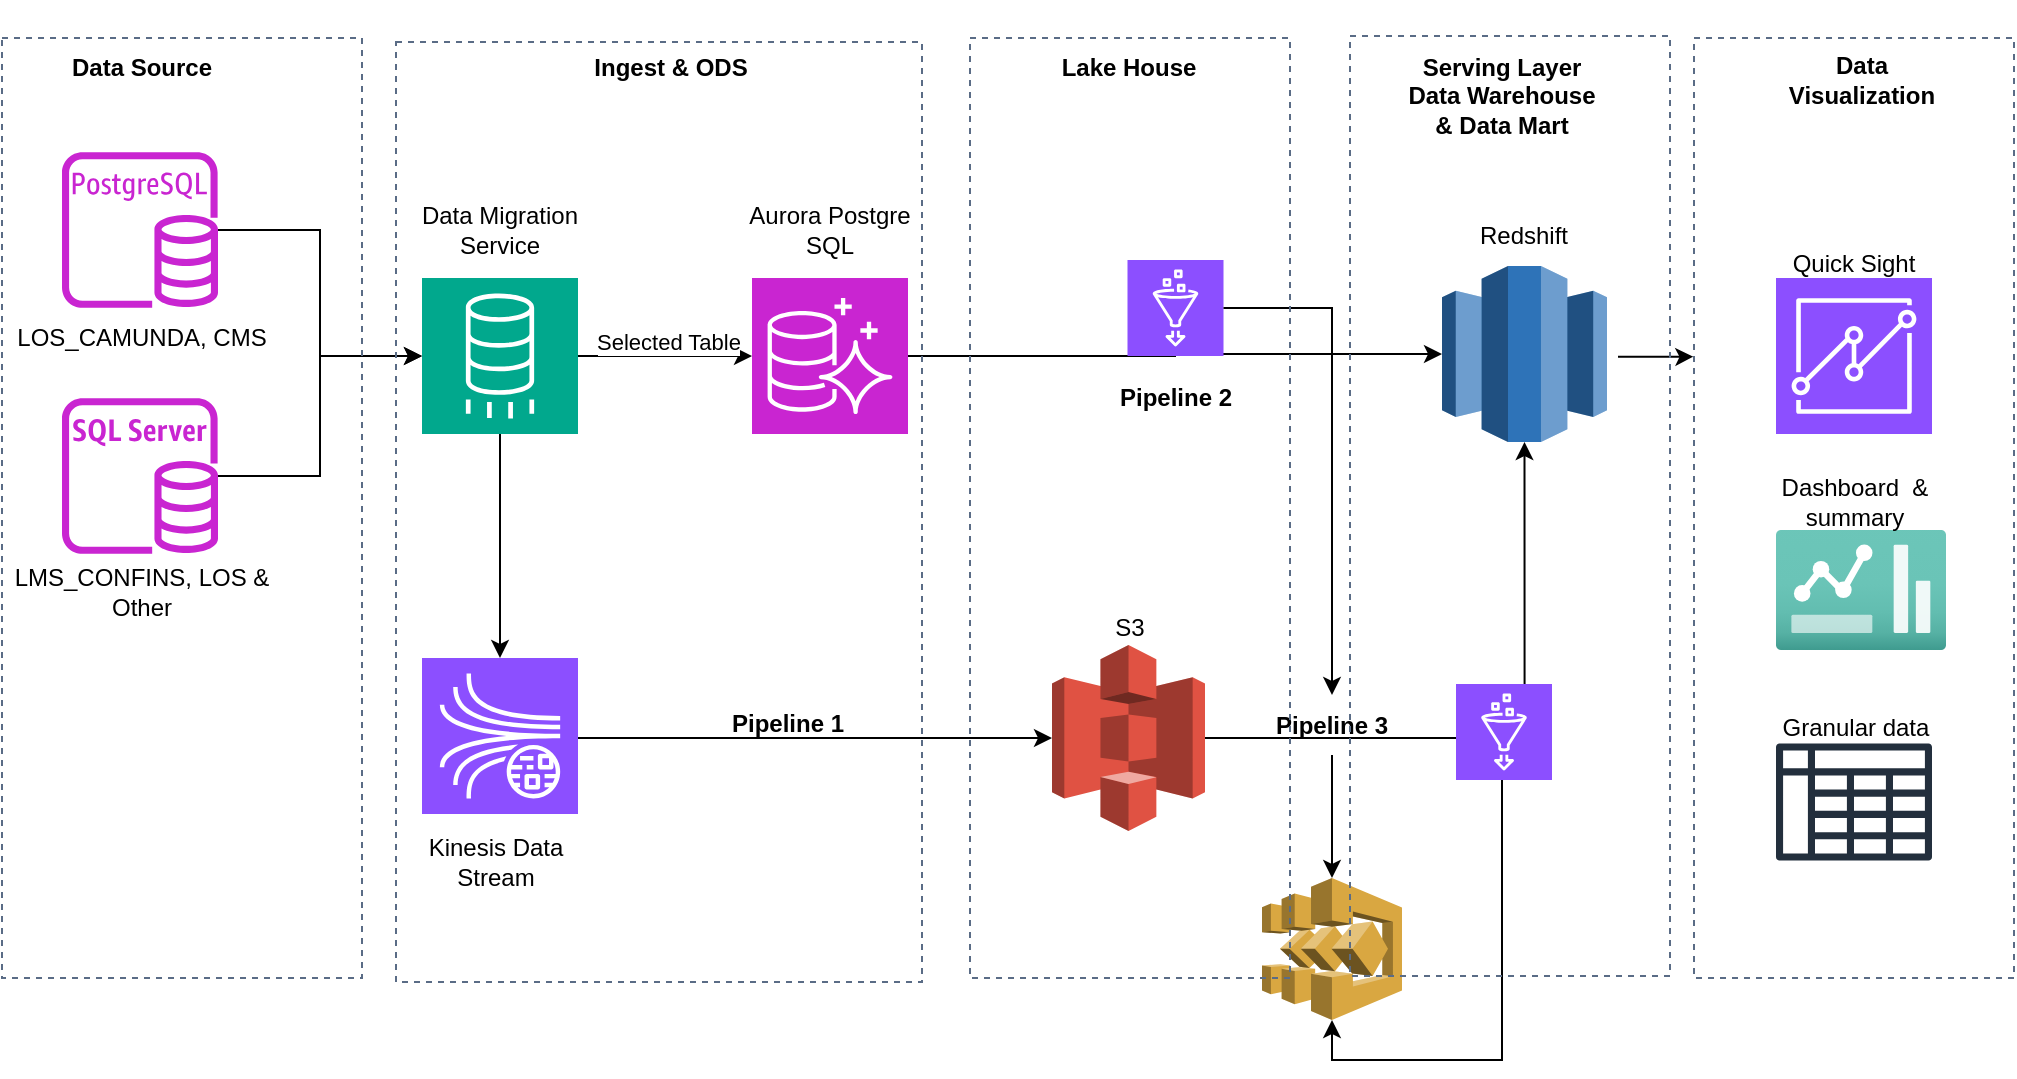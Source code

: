 <mxfile version="24.4.14" type="github">
  <diagram name="Page-1" id="mk2gpofAM5KhwrKzIhrE">
    <mxGraphModel dx="917" dy="788" grid="1" gridSize="10" guides="1" tooltips="1" connect="1" arrows="1" fold="1" page="1" pageScale="1" pageWidth="1400" pageHeight="850" math="0" shadow="0">
      <root>
        <mxCell id="0" />
        <mxCell id="1" parent="0" />
        <mxCell id="H4yflijEu1tVJ6YrY11g-3" value="&lt;b&gt;Data Source&lt;/b&gt;" style="text;html=1;align=center;verticalAlign=middle;whiteSpace=wrap;rounded=0;" parent="1" vertex="1">
          <mxGeometry x="40" y="60" width="80" height="30" as="geometry" />
        </mxCell>
        <mxCell id="H4yflijEu1tVJ6YrY11g-8" value="" style="edgeStyle=orthogonalEdgeStyle;rounded=0;orthogonalLoop=1;jettySize=auto;html=1;" parent="1" source="H4yflijEu1tVJ6YrY11g-4" target="H4yflijEu1tVJ6YrY11g-7" edge="1">
          <mxGeometry relative="1" as="geometry" />
        </mxCell>
        <mxCell id="H4yflijEu1tVJ6YrY11g-4" value="" style="sketch=0;outlineConnect=0;fontColor=#232F3E;gradientColor=none;fillColor=#C925D1;strokeColor=none;dashed=0;verticalLabelPosition=bottom;verticalAlign=top;align=center;html=1;fontSize=12;fontStyle=0;aspect=fixed;pointerEvents=1;shape=mxgraph.aws4.rds_postgresql_instance;" parent="1" vertex="1">
          <mxGeometry x="40" y="117" width="78" height="78" as="geometry" />
        </mxCell>
        <mxCell id="H4yflijEu1tVJ6YrY11g-9" value="" style="edgeStyle=orthogonalEdgeStyle;rounded=0;orthogonalLoop=1;jettySize=auto;html=1;" parent="1" source="H4yflijEu1tVJ6YrY11g-5" target="H4yflijEu1tVJ6YrY11g-7" edge="1">
          <mxGeometry relative="1" as="geometry" />
        </mxCell>
        <mxCell id="H4yflijEu1tVJ6YrY11g-5" value="" style="sketch=0;outlineConnect=0;fontColor=#232F3E;gradientColor=none;fillColor=#C925D1;strokeColor=none;dashed=0;verticalLabelPosition=bottom;verticalAlign=top;align=center;html=1;fontSize=12;fontStyle=0;aspect=fixed;pointerEvents=1;shape=mxgraph.aws4.rds_sql_server_instance;" parent="1" vertex="1">
          <mxGeometry x="40" y="240" width="78" height="78" as="geometry" />
        </mxCell>
        <mxCell id="H4yflijEu1tVJ6YrY11g-11" value="" style="edgeStyle=orthogonalEdgeStyle;rounded=0;orthogonalLoop=1;jettySize=auto;html=1;" parent="1" source="H4yflijEu1tVJ6YrY11g-7" target="H4yflijEu1tVJ6YrY11g-10" edge="1">
          <mxGeometry relative="1" as="geometry" />
        </mxCell>
        <mxCell id="H4yflijEu1tVJ6YrY11g-12" value="Selected Table" style="edgeLabel;html=1;align=center;verticalAlign=middle;resizable=0;points=[];" parent="H4yflijEu1tVJ6YrY11g-11" vertex="1" connectable="0">
          <mxGeometry x="0.018" y="7" relative="1" as="geometry">
            <mxPoint as="offset" />
          </mxGeometry>
        </mxCell>
        <mxCell id="H4yflijEu1tVJ6YrY11g-15" value="" style="edgeStyle=orthogonalEdgeStyle;rounded=0;orthogonalLoop=1;jettySize=auto;html=1;exitX=0.5;exitY=1;exitDx=0;exitDy=0;exitPerimeter=0;" parent="1" source="hJE6HdYvSHdutJNPKk4N-5" target="H4yflijEu1tVJ6YrY11g-14" edge="1">
          <mxGeometry relative="1" as="geometry">
            <Array as="points">
              <mxPoint x="259" y="410" />
            </Array>
          </mxGeometry>
        </mxCell>
        <mxCell id="hJE6HdYvSHdutJNPKk4N-7" style="edgeStyle=orthogonalEdgeStyle;rounded=0;orthogonalLoop=1;jettySize=auto;html=1;" edge="1" parent="1" source="H4yflijEu1tVJ6YrY11g-7" target="hJE6HdYvSHdutJNPKk4N-5">
          <mxGeometry relative="1" as="geometry" />
        </mxCell>
        <mxCell id="H4yflijEu1tVJ6YrY11g-7" value="" style="sketch=0;points=[[0,0,0],[0.25,0,0],[0.5,0,0],[0.75,0,0],[1,0,0],[0,1,0],[0.25,1,0],[0.5,1,0],[0.75,1,0],[1,1,0],[0,0.25,0],[0,0.5,0],[0,0.75,0],[1,0.25,0],[1,0.5,0],[1,0.75,0]];outlineConnect=0;fontColor=#232F3E;fillColor=#01A88D;strokeColor=#ffffff;dashed=0;verticalLabelPosition=bottom;verticalAlign=top;align=center;html=1;fontSize=12;fontStyle=0;aspect=fixed;shape=mxgraph.aws4.resourceIcon;resIcon=mxgraph.aws4.database_migration_service;" parent="1" vertex="1">
          <mxGeometry x="220" y="180" width="78" height="78" as="geometry" />
        </mxCell>
        <mxCell id="XdeNM7-8SlyZll2nMhjC-16" value="" style="edgeStyle=orthogonalEdgeStyle;rounded=0;orthogonalLoop=1;jettySize=auto;html=1;entryX=0;entryY=0.5;entryDx=0;entryDy=0;entryPerimeter=0;" parent="1" source="H4yflijEu1tVJ6YrY11g-10" target="hJE6HdYvSHdutJNPKk4N-1" edge="1">
          <mxGeometry relative="1" as="geometry">
            <mxPoint x="740" y="219" as="targetPoint" />
          </mxGeometry>
        </mxCell>
        <mxCell id="H4yflijEu1tVJ6YrY11g-10" value="" style="sketch=0;points=[[0,0,0],[0.25,0,0],[0.5,0,0],[0.75,0,0],[1,0,0],[0,1,0],[0.25,1,0],[0.5,1,0],[0.75,1,0],[1,1,0],[0,0.25,0],[0,0.5,0],[0,0.75,0],[1,0.25,0],[1,0.5,0],[1,0.75,0]];outlineConnect=0;fontColor=#232F3E;fillColor=#C925D1;strokeColor=#ffffff;dashed=0;verticalLabelPosition=bottom;verticalAlign=top;align=center;html=1;fontSize=12;fontStyle=0;aspect=fixed;shape=mxgraph.aws4.resourceIcon;resIcon=mxgraph.aws4.aurora;" parent="1" vertex="1">
          <mxGeometry x="385" y="180" width="78" height="78" as="geometry" />
        </mxCell>
        <mxCell id="H4yflijEu1tVJ6YrY11g-13" value="LOS_CAMUNDA, CMS" style="text;html=1;align=center;verticalAlign=middle;whiteSpace=wrap;rounded=0;" parent="1" vertex="1">
          <mxGeometry x="10" y="195" width="140" height="30" as="geometry" />
        </mxCell>
        <mxCell id="H4yflijEu1tVJ6YrY11g-14" value="" style="outlineConnect=0;dashed=0;verticalLabelPosition=bottom;verticalAlign=top;align=center;html=1;shape=mxgraph.aws3.s3;fillColor=#E05243;gradientColor=none;" parent="1" vertex="1">
          <mxGeometry x="535" y="363.5" width="76.5" height="93" as="geometry" />
        </mxCell>
        <mxCell id="XdeNM7-8SlyZll2nMhjC-6" value="&lt;b&gt;Ingest &amp;amp; ODS&lt;/b&gt;" style="text;html=1;align=center;verticalAlign=middle;whiteSpace=wrap;rounded=0;" parent="1" vertex="1">
          <mxGeometry x="269" y="60" width="151" height="30" as="geometry" />
        </mxCell>
        <mxCell id="XdeNM7-8SlyZll2nMhjC-9" value="LMS_CONFINS, LOS &amp;amp; Other" style="text;html=1;align=center;verticalAlign=middle;whiteSpace=wrap;rounded=0;" parent="1" vertex="1">
          <mxGeometry x="10" y="322" width="140" height="30" as="geometry" />
        </mxCell>
        <mxCell id="XdeNM7-8SlyZll2nMhjC-11" value="Data Migration Service" style="text;html=1;align=center;verticalAlign=middle;whiteSpace=wrap;rounded=0;" parent="1" vertex="1">
          <mxGeometry x="214" y="141" width="90" height="30" as="geometry" />
        </mxCell>
        <mxCell id="XdeNM7-8SlyZll2nMhjC-12" value="Aurora Postgre SQL" style="text;html=1;align=center;verticalAlign=middle;whiteSpace=wrap;rounded=0;" parent="1" vertex="1">
          <mxGeometry x="379" y="141" width="90" height="30" as="geometry" />
        </mxCell>
        <mxCell id="XdeNM7-8SlyZll2nMhjC-13" value="&lt;b&gt;Lake House&lt;/b&gt;" style="text;html=1;align=center;verticalAlign=middle;whiteSpace=wrap;rounded=0;" parent="1" vertex="1">
          <mxGeometry x="525.75" y="60" width="95" height="30" as="geometry" />
        </mxCell>
        <mxCell id="XdeNM7-8SlyZll2nMhjC-14" value="S3" style="text;html=1;align=center;verticalAlign=middle;whiteSpace=wrap;rounded=0;" parent="1" vertex="1">
          <mxGeometry x="543.75" y="340" width="60" height="30" as="geometry" />
        </mxCell>
        <mxCell id="XdeNM7-8SlyZll2nMhjC-28" value="" style="edgeStyle=orthogonalEdgeStyle;rounded=0;orthogonalLoop=1;jettySize=auto;html=1;entryX=-0.002;entryY=0.339;entryDx=0;entryDy=0;entryPerimeter=0;" parent="1" target="XdeNM7-8SlyZll2nMhjC-26" edge="1">
          <mxGeometry relative="1" as="geometry">
            <Array as="points">
              <mxPoint x="851" y="219" />
            </Array>
            <mxPoint x="818" y="219.4" as="sourcePoint" />
          </mxGeometry>
        </mxCell>
        <mxCell id="XdeNM7-8SlyZll2nMhjC-25" value="&lt;b&gt;Serving Layer Data Warehouse &amp;amp; Data Mart&lt;/b&gt;" style="text;html=1;align=center;verticalAlign=middle;whiteSpace=wrap;rounded=0;" parent="1" vertex="1">
          <mxGeometry x="710" y="49" width="100" height="80" as="geometry" />
        </mxCell>
        <mxCell id="XdeNM7-8SlyZll2nMhjC-26" value="" style="fillColor=none;strokeColor=#5A6C86;dashed=1;verticalAlign=top;fontStyle=0;fontColor=#5A6C86;whiteSpace=wrap;html=1;" parent="1" vertex="1">
          <mxGeometry x="856" y="60" width="160" height="470" as="geometry" />
        </mxCell>
        <mxCell id="XdeNM7-8SlyZll2nMhjC-31" value="" style="sketch=0;points=[[0,0,0],[0.25,0,0],[0.5,0,0],[0.75,0,0],[1,0,0],[0,1,0],[0.25,1,0],[0.5,1,0],[0.75,1,0],[1,1,0],[0,0.25,0],[0,0.5,0],[0,0.75,0],[1,0.25,0],[1,0.5,0],[1,0.75,0]];outlineConnect=0;fontColor=#232F3E;fillColor=#8C4FFF;strokeColor=#ffffff;dashed=0;verticalLabelPosition=bottom;verticalAlign=top;align=center;html=1;fontSize=12;fontStyle=0;aspect=fixed;shape=mxgraph.aws4.resourceIcon;resIcon=mxgraph.aws4.quicksight;" parent="1" vertex="1">
          <mxGeometry x="897" y="180" width="78" height="78" as="geometry" />
        </mxCell>
        <mxCell id="XdeNM7-8SlyZll2nMhjC-32" value="" style="image;aspect=fixed;html=1;points=[];align=center;fontSize=12;image=img/lib/azure2/general/Dashboard2.svg;" parent="1" vertex="1">
          <mxGeometry x="897" y="306" width="85" height="60" as="geometry" />
        </mxCell>
        <mxCell id="XdeNM7-8SlyZll2nMhjC-33" value="" style="sketch=0;outlineConnect=0;fontColor=#232F3E;gradientColor=none;fillColor=#232F3D;strokeColor=none;dashed=0;verticalLabelPosition=bottom;verticalAlign=top;align=center;html=1;fontSize=12;fontStyle=0;aspect=fixed;pointerEvents=1;shape=mxgraph.aws4.data_table;" parent="1" vertex="1">
          <mxGeometry x="897" y="412.5" width="78" height="59" as="geometry" />
        </mxCell>
        <mxCell id="XdeNM7-8SlyZll2nMhjC-34" value="&lt;b&gt;Data Visualization&lt;/b&gt;" style="text;html=1;align=center;verticalAlign=middle;whiteSpace=wrap;rounded=0;" parent="1" vertex="1">
          <mxGeometry x="889.5" y="41" width="100" height="80" as="geometry" />
        </mxCell>
        <mxCell id="XdeNM7-8SlyZll2nMhjC-37" value="Quick Sight" style="text;html=1;align=center;verticalAlign=middle;whiteSpace=wrap;rounded=0;" parent="1" vertex="1">
          <mxGeometry x="894" y="158" width="84" height="30" as="geometry" />
        </mxCell>
        <mxCell id="XdeNM7-8SlyZll2nMhjC-38" value="Dashboard&amp;nbsp; &amp;amp; summary" style="text;html=1;align=center;verticalAlign=middle;whiteSpace=wrap;rounded=0;" parent="1" vertex="1">
          <mxGeometry x="889.5" y="277" width="93" height="30" as="geometry" />
        </mxCell>
        <mxCell id="XdeNM7-8SlyZll2nMhjC-39" value="Granular data" style="text;html=1;align=center;verticalAlign=middle;whiteSpace=wrap;rounded=0;" parent="1" vertex="1">
          <mxGeometry x="889.5" y="390" width="94" height="30" as="geometry" />
        </mxCell>
        <mxCell id="hJE6HdYvSHdutJNPKk4N-1" value="" style="outlineConnect=0;dashed=0;verticalLabelPosition=bottom;verticalAlign=top;align=center;html=1;shape=mxgraph.aws3.redshift;fillColor=#2E73B8;gradientColor=none;" vertex="1" parent="1">
          <mxGeometry x="730" y="174" width="82.5" height="88" as="geometry" />
        </mxCell>
        <mxCell id="hJE6HdYvSHdutJNPKk4N-3" value="Redshift" style="text;html=1;align=center;verticalAlign=middle;whiteSpace=wrap;rounded=0;" vertex="1" parent="1">
          <mxGeometry x="741.25" y="144" width="60" height="30" as="geometry" />
        </mxCell>
        <mxCell id="hJE6HdYvSHdutJNPKk4N-4" style="edgeStyle=orthogonalEdgeStyle;rounded=0;orthogonalLoop=1;jettySize=auto;html=1;entryX=0.5;entryY=1;entryDx=0;entryDy=0;entryPerimeter=0;" edge="1" parent="1" source="H4yflijEu1tVJ6YrY11g-14" target="hJE6HdYvSHdutJNPKk4N-1">
          <mxGeometry relative="1" as="geometry" />
        </mxCell>
        <mxCell id="hJE6HdYvSHdutJNPKk4N-5" value="" style="sketch=0;points=[[0,0,0],[0.25,0,0],[0.5,0,0],[0.75,0,0],[1,0,0],[0,1,0],[0.25,1,0],[0.5,1,0],[0.75,1,0],[1,1,0],[0,0.25,0],[0,0.5,0],[0,0.75,0],[1,0.25,0],[1,0.5,0],[1,0.75,0]];outlineConnect=0;fontColor=#232F3E;fillColor=#8C4FFF;strokeColor=#ffffff;dashed=0;verticalLabelPosition=bottom;verticalAlign=top;align=center;html=1;fontSize=12;fontStyle=0;aspect=fixed;shape=mxgraph.aws4.resourceIcon;resIcon=mxgraph.aws4.kinesis_data_streams;" vertex="1" parent="1">
          <mxGeometry x="220" y="370" width="78" height="78" as="geometry" />
        </mxCell>
        <mxCell id="hJE6HdYvSHdutJNPKk4N-8" value="Kinesis Data Stream" style="text;html=1;align=center;verticalAlign=middle;whiteSpace=wrap;rounded=0;" vertex="1" parent="1">
          <mxGeometry x="222" y="456.5" width="70" height="30" as="geometry" />
        </mxCell>
        <mxCell id="hJE6HdYvSHdutJNPKk4N-9" value="" style="sketch=0;points=[[0,0,0],[0.25,0,0],[0.5,0,0],[0.75,0,0],[1,0,0],[0,1,0],[0.25,1,0],[0.5,1,0],[0.75,1,0],[1,1,0],[0,0.25,0],[0,0.5,0],[0,0.75,0],[1,0.25,0],[1,0.5,0],[1,0.75,0]];outlineConnect=0;fontColor=#232F3E;fillColor=#8C4FFF;strokeColor=#ffffff;dashed=0;verticalLabelPosition=bottom;verticalAlign=top;align=center;html=1;fontSize=12;fontStyle=0;aspect=fixed;shape=mxgraph.aws4.resourceIcon;resIcon=mxgraph.aws4.glue;" vertex="1" parent="1">
          <mxGeometry x="572.75" y="171" width="48" height="48" as="geometry" />
        </mxCell>
        <mxCell id="hJE6HdYvSHdutJNPKk4N-10" value="" style="sketch=0;points=[[0,0,0],[0.25,0,0],[0.5,0,0],[0.75,0,0],[1,0,0],[0,1,0],[0.25,1,0],[0.5,1,0],[0.75,1,0],[1,1,0],[0,0.25,0],[0,0.5,0],[0,0.75,0],[1,0.25,0],[1,0.5,0],[1,0.75,0]];outlineConnect=0;fontColor=#232F3E;fillColor=#8C4FFF;strokeColor=#ffffff;dashed=0;verticalLabelPosition=bottom;verticalAlign=top;align=center;html=1;fontSize=12;fontStyle=0;aspect=fixed;shape=mxgraph.aws4.resourceIcon;resIcon=mxgraph.aws4.glue;" vertex="1" parent="1">
          <mxGeometry x="737" y="383" width="48" height="48" as="geometry" />
        </mxCell>
        <mxCell id="hJE6HdYvSHdutJNPKk4N-11" value="" style="outlineConnect=0;dashed=0;verticalLabelPosition=bottom;verticalAlign=top;align=center;html=1;shape=mxgraph.aws3.step_functions;fillColor=#D9A741;gradientColor=none;" vertex="1" parent="1">
          <mxGeometry x="640" y="480" width="70" height="71" as="geometry" />
        </mxCell>
        <mxCell id="hJE6HdYvSHdutJNPKk4N-13" style="edgeStyle=orthogonalEdgeStyle;rounded=0;orthogonalLoop=1;jettySize=auto;html=1;entryX=0.5;entryY=0;entryDx=0;entryDy=0;entryPerimeter=0;" edge="1" parent="1" source="hJE6HdYvSHdutJNPKk4N-19" target="hJE6HdYvSHdutJNPKk4N-11">
          <mxGeometry relative="1" as="geometry" />
        </mxCell>
        <mxCell id="hJE6HdYvSHdutJNPKk4N-15" style="edgeStyle=orthogonalEdgeStyle;rounded=0;orthogonalLoop=1;jettySize=auto;html=1;entryX=0.5;entryY=1;entryDx=0;entryDy=0;entryPerimeter=0;" edge="1" parent="1" source="hJE6HdYvSHdutJNPKk4N-10" target="hJE6HdYvSHdutJNPKk4N-11">
          <mxGeometry relative="1" as="geometry">
            <Array as="points">
              <mxPoint x="760" y="571" />
              <mxPoint x="675" y="571" />
            </Array>
          </mxGeometry>
        </mxCell>
        <mxCell id="hJE6HdYvSHdutJNPKk4N-16" value="&lt;b&gt;Pipeline 1&lt;/b&gt;" style="text;html=1;align=center;verticalAlign=middle;whiteSpace=wrap;rounded=0;" vertex="1" parent="1">
          <mxGeometry x="373" y="388" width="60" height="30" as="geometry" />
        </mxCell>
        <mxCell id="hJE6HdYvSHdutJNPKk4N-17" value="&lt;b&gt;Pipeline 2&lt;/b&gt;" style="text;html=1;align=center;verticalAlign=middle;whiteSpace=wrap;rounded=0;" vertex="1" parent="1">
          <mxGeometry x="516.75" y="225" width="160" height="30" as="geometry" />
        </mxCell>
        <mxCell id="hJE6HdYvSHdutJNPKk4N-20" value="" style="edgeStyle=orthogonalEdgeStyle;rounded=0;orthogonalLoop=1;jettySize=auto;html=1;entryX=0.5;entryY=0;entryDx=0;entryDy=0;entryPerimeter=0;" edge="1" parent="1" source="hJE6HdYvSHdutJNPKk4N-9" target="hJE6HdYvSHdutJNPKk4N-19">
          <mxGeometry relative="1" as="geometry">
            <mxPoint x="621" y="195" as="sourcePoint" />
            <mxPoint x="675" y="480" as="targetPoint" />
          </mxGeometry>
        </mxCell>
        <mxCell id="hJE6HdYvSHdutJNPKk4N-19" value="&lt;b&gt;Pipeline 3&lt;/b&gt;" style="text;html=1;align=center;verticalAlign=middle;whiteSpace=wrap;rounded=0;" vertex="1" parent="1">
          <mxGeometry x="645" y="388.5" width="60" height="30" as="geometry" />
        </mxCell>
        <mxCell id="hJE6HdYvSHdutJNPKk4N-21" value="" style="fillColor=none;strokeColor=#5A6C86;dashed=1;verticalAlign=top;fontStyle=0;fontColor=#5A6C86;whiteSpace=wrap;html=1;" vertex="1" parent="1">
          <mxGeometry x="684" y="59" width="160" height="470" as="geometry" />
        </mxCell>
        <mxCell id="hJE6HdYvSHdutJNPKk4N-22" value="" style="fillColor=none;strokeColor=#5A6C86;dashed=1;verticalAlign=top;fontStyle=0;fontColor=#5A6C86;whiteSpace=wrap;html=1;" vertex="1" parent="1">
          <mxGeometry x="494" y="60" width="160" height="470" as="geometry" />
        </mxCell>
        <mxCell id="hJE6HdYvSHdutJNPKk4N-23" value="" style="fillColor=none;strokeColor=#5A6C86;dashed=1;verticalAlign=top;fontStyle=0;fontColor=#5A6C86;whiteSpace=wrap;html=1;" vertex="1" parent="1">
          <mxGeometry x="207" y="62" width="263" height="470" as="geometry" />
        </mxCell>
        <mxCell id="hJE6HdYvSHdutJNPKk4N-24" value="" style="fillColor=none;strokeColor=#5A6C86;dashed=1;verticalAlign=top;fontStyle=0;fontColor=#5A6C86;whiteSpace=wrap;html=1;" vertex="1" parent="1">
          <mxGeometry x="10" y="60" width="180" height="470" as="geometry" />
        </mxCell>
      </root>
    </mxGraphModel>
  </diagram>
</mxfile>
